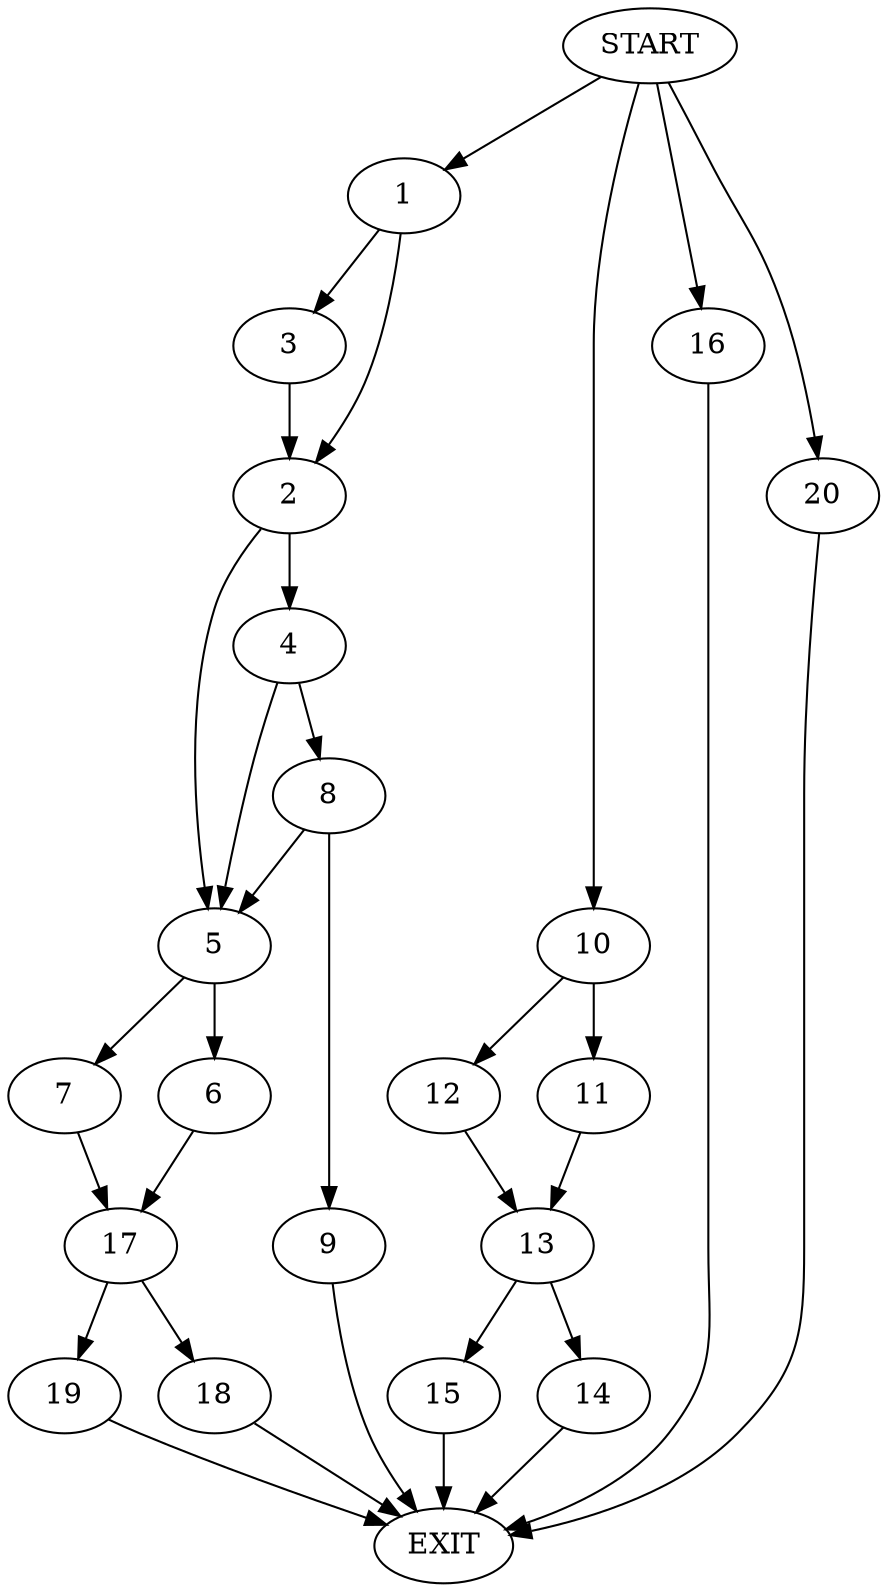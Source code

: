 digraph {
0 [label="START"]
21 [label="EXIT"]
0 -> 1
1 -> 2
1 -> 3
3 -> 2
2 -> 4
2 -> 5
5 -> 6
5 -> 7
4 -> 8
4 -> 5
8 -> 5
8 -> 9
9 -> 21
0 -> 10
10 -> 11
10 -> 12
11 -> 13
12 -> 13
13 -> 14
13 -> 15
14 -> 21
15 -> 21
0 -> 16
16 -> 21
6 -> 17
7 -> 17
17 -> 18
17 -> 19
19 -> 21
18 -> 21
0 -> 20
20 -> 21
}
